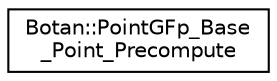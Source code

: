 digraph "Graphical Class Hierarchy"
{
  edge [fontname="Helvetica",fontsize="10",labelfontname="Helvetica",labelfontsize="10"];
  node [fontname="Helvetica",fontsize="10",shape=record];
  rankdir="LR";
  Node0 [label="Botan::PointGFp_Base\l_Point_Precompute",height=0.2,width=0.4,color="black", fillcolor="white", style="filled",URL="$class_botan_1_1_point_g_fp___base___point___precompute.html"];
}
